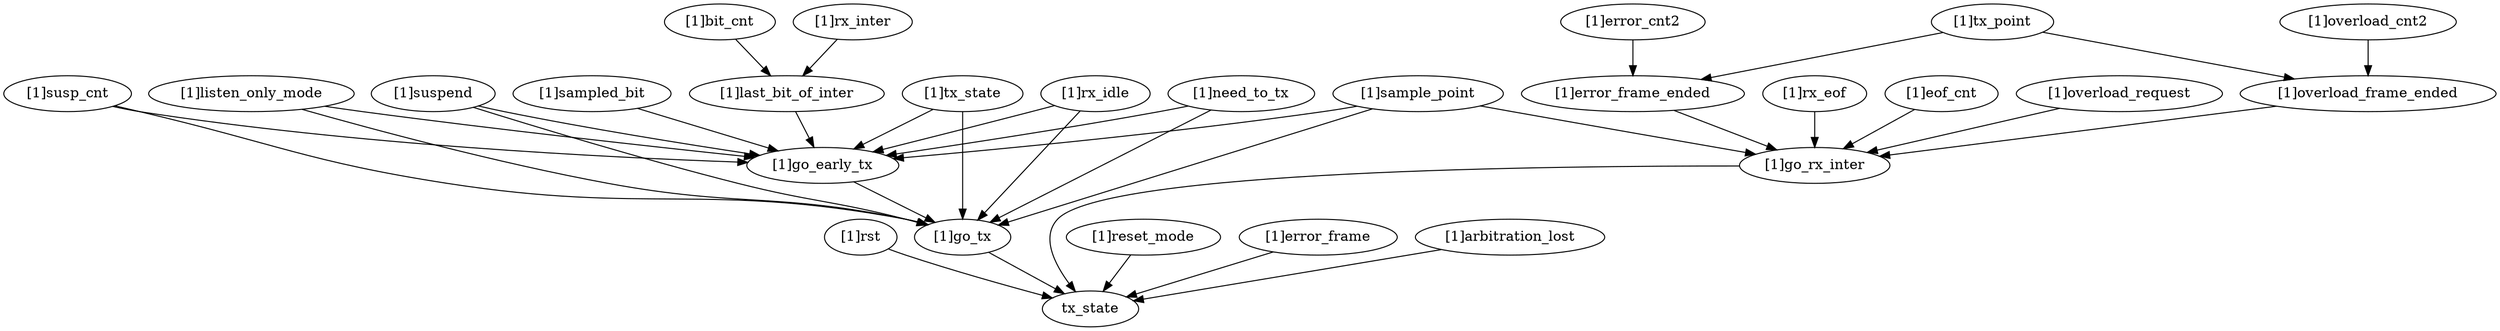 strict digraph "" {
	"[1]rst"	 [complexity=1,
		importance=0.00877021292536,
		rank=0.00877021292536];
	tx_state	 [complexity=0,
		importance=0.00239724977633,
		rank=0.0];
	"[1]rst" -> tx_state;
	"[1]rx_inter"	 [complexity=23,
		importance=0.0157686810897,
		rank=0.000685594829988];
	"[1]last_bit_of_inter"	 [complexity=20,
		importance=0.0135988920728,
		rank=0.000679944603642];
	"[1]rx_inter" -> "[1]last_bit_of_inter";
	"[1]tx_state"	 [complexity=20,
		importance=0.0140397717092,
		rank=0.00070198858546];
	"[1]go_early_tx"	 [complexity=10,
		importance=0.0116425219329,
		rank=0.00116425219329];
	"[1]tx_state" -> "[1]go_early_tx";
	"[1]go_tx"	 [complexity=1,
		importance=0.00725301908281,
		rank=0.00725301908281];
	"[1]tx_state" -> "[1]go_tx";
	"[1]overload_request"	 [complexity=11,
		importance=0.00863970864052,
		rank=0.000785428058229];
	"[1]go_rx_inter"	 [complexity=4,
		importance=0.00706124504415,
		rank=0.00176531126104];
	"[1]overload_request" -> "[1]go_rx_inter";
	"[1]go_early_tx" -> "[1]go_tx";
	"[1]go_rx_inter" -> tx_state;
	"[1]rx_idle"	 [complexity=20,
		importance=0.013503167145,
		rank=0.000675158357248];
	"[1]rx_idle" -> "[1]go_early_tx";
	"[1]rx_idle" -> "[1]go_tx";
	"[1]overload_cnt2"	 [complexity=14,
		importance=0.011610566856,
		rank=0.000829326204002];
	"[1]overload_frame_ended"	 [complexity=11,
		importance=0.00902376939021,
		rank=0.000820342671837];
	"[1]overload_cnt2" -> "[1]overload_frame_ended";
	"[1]reset_mode"	 [complexity=4,
		importance=0.00637296314903,
		rank=0.00159324078726];
	"[1]reset_mode" -> tx_state;
	"[1]tx_point"	 [complexity=14,
		importance=0.0106022329866,
		rank=0.000757302356184];
	"[1]tx_point" -> "[1]overload_frame_ended";
	"[1]error_frame_ended"	 [complexity=11,
		importance=0.00898626827174,
		rank=0.000816933479249];
	"[1]tx_point" -> "[1]error_frame_ended";
	"[1]need_to_tx"	 [complexity=20,
		importance=0.0179529308038,
		rank=0.00089764654019];
	"[1]need_to_tx" -> "[1]go_early_tx";
	"[1]need_to_tx" -> "[1]go_tx";
	"[1]bit_cnt"	 [complexity=23,
		importance=0.0181049560943,
		rank=0.000787172004099];
	"[1]bit_cnt" -> "[1]last_bit_of_inter";
	"[1]overload_frame_ended" -> "[1]go_rx_inter";
	"[1]rx_eof"	 [complexity=11,
		importance=0.00912158605293,
		rank=0.00082923509572];
	"[1]rx_eof" -> "[1]go_rx_inter";
	"[1]susp_cnt"	 [complexity=20,
		importance=0.0152436733189,
		rank=0.000762183665946];
	"[1]susp_cnt" -> "[1]go_early_tx";
	"[1]susp_cnt" -> "[1]go_tx";
	"[1]listen_only_mode"	 [complexity=20,
		importance=0.0132209855292,
		rank=0.000661049276461];
	"[1]listen_only_mode" -> "[1]go_early_tx";
	"[1]listen_only_mode" -> "[1]go_tx";
	"[1]last_bit_of_inter" -> "[1]go_early_tx";
	"[1]sampled_bit"	 [complexity=20,
		importance=0.0132209855292,
		rank=0.000661049276461];
	"[1]sampled_bit" -> "[1]go_early_tx";
	"[1]sample_point"	 [complexity=11,
		importance=0.00863970864052,
		rank=0.000785428058229];
	"[1]sample_point" -> "[1]go_early_tx";
	"[1]sample_point" -> "[1]go_rx_inter";
	"[1]sample_point" -> "[1]go_tx";
	"[1]go_tx" -> tx_state;
	"[1]error_frame"	 [complexity=4,
		importance=0.00675403437875,
		rank=0.00168850859469];
	"[1]error_frame" -> tx_state;
	"[1]arbitration_lost"	 [complexity=4,
		importance=0.00786324134831,
		rank=0.00196581033708];
	"[1]arbitration_lost" -> tx_state;
	"[1]eof_cnt"	 [complexity=11,
		importance=0.00935606762301,
		rank=0.000850551602092];
	"[1]eof_cnt" -> "[1]go_rx_inter";
	"[1]error_cnt2"	 [complexity=14,
		importance=0.0112731022975,
		rank=0.000805221592676];
	"[1]error_cnt2" -> "[1]error_frame_ended";
	"[1]suspend"	 [complexity=20,
		importance=0.0149553286602,
		rank=0.000747766433009];
	"[1]suspend" -> "[1]go_early_tx";
	"[1]suspend" -> "[1]go_tx";
	"[1]error_frame_ended" -> "[1]go_rx_inter";
}
